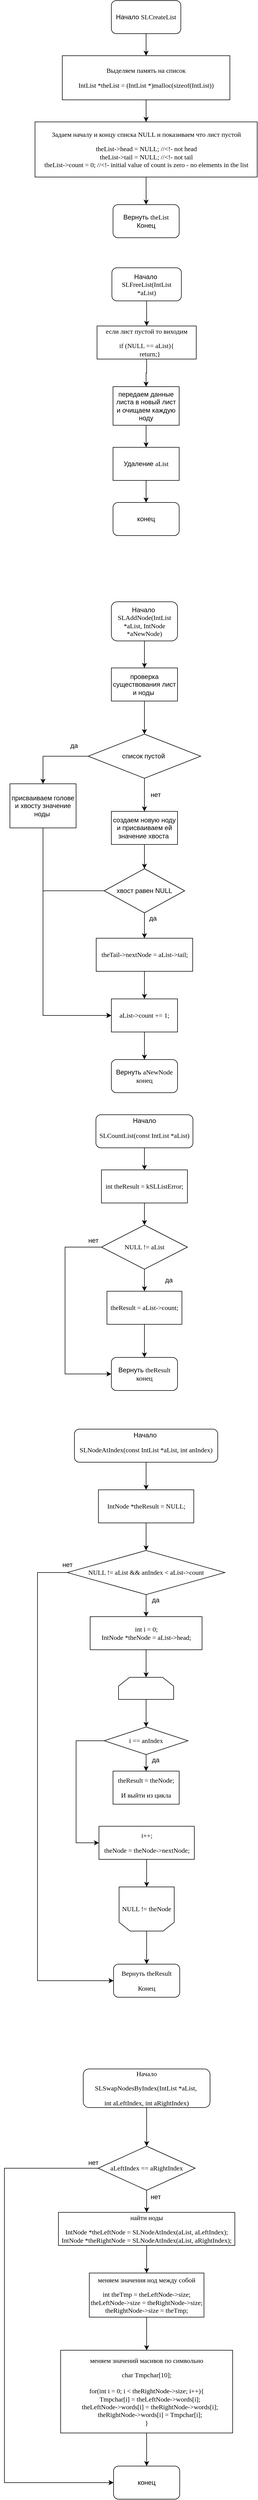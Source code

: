 <mxfile version="13.0.8" type="google"><diagram id="C5RBs43oDa-KdzZeNtuy" name="Page-1"><mxGraphModel dx="1038" dy="548" grid="1" gridSize="10" guides="1" tooltips="1" connect="1" arrows="1" fold="1" page="1" pageScale="1" pageWidth="827" pageHeight="1169" math="0" shadow="0"><root><mxCell id="WIyWlLk6GJQsqaUBKTNV-0"/><mxCell id="WIyWlLk6GJQsqaUBKTNV-1" parent="WIyWlLk6GJQsqaUBKTNV-0"/><mxCell id="7iuAIrRe0GUSsFwQq38m-3" value="" style="edgeStyle=orthogonalEdgeStyle;rounded=0;orthogonalLoop=1;jettySize=auto;html=1;labelBackgroundColor=none;fontColor=#000000;" edge="1" parent="WIyWlLk6GJQsqaUBKTNV-1" source="7iuAIrRe0GUSsFwQq38m-0" target="7iuAIrRe0GUSsFwQq38m-2"><mxGeometry relative="1" as="geometry"/></mxCell><mxCell id="7iuAIrRe0GUSsFwQq38m-0" value="Начало&amp;nbsp;&lt;span style=&quot;font-family: &amp;quot;jetbrains mono&amp;quot;;&quot;&gt;SLCreateList&lt;/span&gt;" style="rounded=1;whiteSpace=wrap;html=1;labelBackgroundColor=none;fontColor=#000000;" vertex="1" parent="WIyWlLk6GJQsqaUBKTNV-1"><mxGeometry x="354" y="100" width="126" height="60" as="geometry"/></mxCell><mxCell id="7iuAIrRe0GUSsFwQq38m-5" value="" style="edgeStyle=orthogonalEdgeStyle;rounded=0;orthogonalLoop=1;jettySize=auto;html=1;labelBackgroundColor=none;fontColor=#000000;" edge="1" parent="WIyWlLk6GJQsqaUBKTNV-1" source="7iuAIrRe0GUSsFwQq38m-2" target="7iuAIrRe0GUSsFwQq38m-4"><mxGeometry relative="1" as="geometry"/></mxCell><mxCell id="7iuAIrRe0GUSsFwQq38m-2" value="&lt;pre style=&quot;font-family: &amp;quot;jetbrains mono&amp;quot;;&quot;&gt;&lt;font&gt;Выделяем память на список&lt;/font&gt;&lt;/pre&gt;&lt;pre style=&quot;font-family: &amp;quot;jetbrains mono&amp;quot;;&quot;&gt;&lt;span style=&quot;&quot;&gt;IntList &lt;/span&gt;*theList = (&lt;span style=&quot;&quot;&gt;IntList &lt;/span&gt;*)malloc(&lt;span style=&quot;&quot;&gt;sizeof&lt;/span&gt;(&lt;span style=&quot;&quot;&gt;IntList&lt;/span&gt;))&lt;/pre&gt;" style="rounded=0;whiteSpace=wrap;html=1;labelBackgroundColor=none;fontColor=#000000;" vertex="1" parent="WIyWlLk6GJQsqaUBKTNV-1"><mxGeometry x="265" y="200" width="304" height="80" as="geometry"/></mxCell><mxCell id="7iuAIrRe0GUSsFwQq38m-7" value="" style="edgeStyle=orthogonalEdgeStyle;rounded=0;orthogonalLoop=1;jettySize=auto;html=1;labelBackgroundColor=none;fontColor=#000000;" edge="1" parent="WIyWlLk6GJQsqaUBKTNV-1" source="7iuAIrRe0GUSsFwQq38m-4" target="7iuAIrRe0GUSsFwQq38m-6"><mxGeometry relative="1" as="geometry"/></mxCell><mxCell id="7iuAIrRe0GUSsFwQq38m-4" value="&lt;pre style=&quot;font-family: &amp;quot;jetbrains mono&amp;quot;;&quot;&gt;Задаем началу и концу списка NULL и показиваем что лист пустой&lt;/pre&gt;&lt;pre style=&quot;font-family: &amp;quot;jetbrains mono&amp;quot;;&quot;&gt;theList-&amp;gt;&lt;span style=&quot;&quot;&gt;head &lt;/span&gt;= &lt;span style=&quot;&quot;&gt;NULL&lt;/span&gt;&lt;span style=&quot;&quot;&gt;; &lt;/span&gt;&lt;span style=&quot;&quot;&gt;//&amp;lt;!- not head&lt;br&gt;&lt;/span&gt;theList-&amp;gt;&lt;span style=&quot;&quot;&gt;tail &lt;/span&gt;= &lt;span style=&quot;&quot;&gt;NULL&lt;/span&gt;&lt;span style=&quot;&quot;&gt;; &lt;/span&gt;&lt;span style=&quot;&quot;&gt;//&amp;lt;!- not tail&lt;br&gt;&lt;/span&gt;theList-&amp;gt;&lt;span style=&quot;&quot;&gt;count &lt;/span&gt;= &lt;span style=&quot;&quot;&gt;0&lt;/span&gt;&lt;span style=&quot;&quot;&gt;; &lt;/span&gt;&lt;span style=&quot;&quot;&gt;//&amp;lt;!- initial value of count is zero - no elements in the list&lt;/span&gt;&lt;/pre&gt;" style="rounded=0;whiteSpace=wrap;html=1;labelBackgroundColor=none;fontColor=#000000;" vertex="1" parent="WIyWlLk6GJQsqaUBKTNV-1"><mxGeometry x="215.5" y="320" width="403" height="100" as="geometry"/></mxCell><mxCell id="7iuAIrRe0GUSsFwQq38m-6" value="Вернуть&amp;nbsp;&lt;span style=&quot;font-family: &amp;quot;jetbrains mono&amp;quot;;&quot;&gt;theList&lt;/span&gt;&lt;br&gt;Конец" style="rounded=1;whiteSpace=wrap;html=1;labelBackgroundColor=none;fontColor=#000000;" vertex="1" parent="WIyWlLk6GJQsqaUBKTNV-1"><mxGeometry x="357" y="470" width="120" height="60" as="geometry"/></mxCell><mxCell id="7iuAIrRe0GUSsFwQq38m-10" value="" style="edgeStyle=orthogonalEdgeStyle;rounded=0;orthogonalLoop=1;jettySize=auto;html=1;labelBackgroundColor=none;fontColor=#000000;" edge="1" parent="WIyWlLk6GJQsqaUBKTNV-1" source="7iuAIrRe0GUSsFwQq38m-8" target="7iuAIrRe0GUSsFwQq38m-9"><mxGeometry relative="1" as="geometry"/></mxCell><mxCell id="7iuAIrRe0GUSsFwQq38m-8" value="Начало&amp;nbsp;&lt;br&gt;&lt;span style=&quot;font-family: &amp;quot;jetbrains mono&amp;quot;;&quot;&gt;SLFreeList&lt;/span&gt;&lt;span style=&quot;font-family: &amp;quot;jetbrains mono&amp;quot;;&quot;&gt;(&lt;/span&gt;&lt;span style=&quot;font-family: &amp;quot;jetbrains mono&amp;quot;;&quot;&gt;IntList &lt;/span&gt;&lt;span style=&quot;font-family: &amp;quot;jetbrains mono&amp;quot;;&quot;&gt;*aList)&lt;/span&gt;" style="rounded=1;whiteSpace=wrap;html=1;labelBackgroundColor=none;fontColor=#000000;" vertex="1" parent="WIyWlLk6GJQsqaUBKTNV-1"><mxGeometry x="355" y="584.5" width="126" height="60" as="geometry"/></mxCell><mxCell id="7iuAIrRe0GUSsFwQq38m-12" value="" style="edgeStyle=orthogonalEdgeStyle;rounded=0;orthogonalLoop=1;jettySize=auto;html=1;labelBackgroundColor=none;fontColor=#000000;" edge="1" parent="WIyWlLk6GJQsqaUBKTNV-1" source="7iuAIrRe0GUSsFwQq38m-9" target="7iuAIrRe0GUSsFwQq38m-11"><mxGeometry relative="1" as="geometry"/></mxCell><mxCell id="7iuAIrRe0GUSsFwQq38m-9" value="&lt;pre style=&quot;font-family: &amp;quot;jetbrains mono&amp;quot;;&quot;&gt;&lt;span style=&quot;&quot;&gt;если лист пустой то виходим&lt;/span&gt;&lt;/pre&gt;&lt;pre style=&quot;font-family: &amp;quot;jetbrains mono&amp;quot;;&quot;&gt;&lt;span style=&quot;&quot;&gt;if &lt;/span&gt;(&lt;span style=&quot;&quot;&gt;NULL &lt;/span&gt;== aList){&lt;br&gt;    &lt;span style=&quot;&quot;&gt;return;&lt;/span&gt;}&lt;/pre&gt;" style="rounded=0;whiteSpace=wrap;html=1;labelBackgroundColor=none;fontColor=#000000;" vertex="1" parent="WIyWlLk6GJQsqaUBKTNV-1"><mxGeometry x="328" y="690" width="180" height="60" as="geometry"/></mxCell><mxCell id="7iuAIrRe0GUSsFwQq38m-14" value="" style="edgeStyle=orthogonalEdgeStyle;rounded=0;orthogonalLoop=1;jettySize=auto;html=1;labelBackgroundColor=none;fontColor=#000000;" edge="1" parent="WIyWlLk6GJQsqaUBKTNV-1" source="7iuAIrRe0GUSsFwQq38m-11" target="7iuAIrRe0GUSsFwQq38m-13"><mxGeometry relative="1" as="geometry"/></mxCell><mxCell id="7iuAIrRe0GUSsFwQq38m-11" value="передаем данные листа в новый лист и очищаем каждую ноду" style="rounded=0;whiteSpace=wrap;html=1;labelBackgroundColor=none;fontColor=#000000;" vertex="1" parent="WIyWlLk6GJQsqaUBKTNV-1"><mxGeometry x="357" y="800" width="120" height="70" as="geometry"/></mxCell><mxCell id="7iuAIrRe0GUSsFwQq38m-16" value="" style="edgeStyle=orthogonalEdgeStyle;rounded=0;orthogonalLoop=1;jettySize=auto;html=1;labelBackgroundColor=none;fontColor=#000000;" edge="1" parent="WIyWlLk6GJQsqaUBKTNV-1" source="7iuAIrRe0GUSsFwQq38m-13" target="7iuAIrRe0GUSsFwQq38m-15"><mxGeometry relative="1" as="geometry"/></mxCell><mxCell id="7iuAIrRe0GUSsFwQq38m-13" value="Удаление&amp;nbsp;&lt;span style=&quot;font-family: &amp;quot;jetbrains mono&amp;quot;;&quot;&gt;aList&lt;/span&gt;" style="rounded=0;whiteSpace=wrap;html=1;labelBackgroundColor=none;fontColor=#000000;" vertex="1" parent="WIyWlLk6GJQsqaUBKTNV-1"><mxGeometry x="357" y="910" width="120" height="60" as="geometry"/></mxCell><mxCell id="7iuAIrRe0GUSsFwQq38m-15" value="конец" style="rounded=1;whiteSpace=wrap;html=1;labelBackgroundColor=none;fontColor=#000000;" vertex="1" parent="WIyWlLk6GJQsqaUBKTNV-1"><mxGeometry x="357" y="1010" width="120" height="60" as="geometry"/></mxCell><mxCell id="7iuAIrRe0GUSsFwQq38m-19" value="" style="edgeStyle=orthogonalEdgeStyle;rounded=0;orthogonalLoop=1;jettySize=auto;html=1;labelBackgroundColor=none;fontColor=#000000;" edge="1" parent="WIyWlLk6GJQsqaUBKTNV-1" source="7iuAIrRe0GUSsFwQq38m-17" target="7iuAIrRe0GUSsFwQq38m-18"><mxGeometry relative="1" as="geometry"/></mxCell><mxCell id="7iuAIrRe0GUSsFwQq38m-17" value="Начало&amp;nbsp;&lt;br&gt;&lt;span style=&quot;font-family: &amp;quot;jetbrains mono&amp;quot;;&quot;&gt;SLAddNode&lt;/span&gt;&lt;span style=&quot;font-family: &amp;quot;jetbrains mono&amp;quot;;&quot;&gt;(&lt;/span&gt;&lt;span style=&quot;font-family: &amp;quot;jetbrains mono&amp;quot;;&quot;&gt;IntList &lt;/span&gt;&lt;span style=&quot;font-family: &amp;quot;jetbrains mono&amp;quot;;&quot;&gt;*aList&lt;/span&gt;&lt;span style=&quot;font-family: &amp;quot;jetbrains mono&amp;quot;;&quot;&gt;, &lt;/span&gt;&lt;span style=&quot;font-family: &amp;quot;jetbrains mono&amp;quot;;&quot;&gt;IntNode &lt;/span&gt;&lt;span style=&quot;font-family: &amp;quot;jetbrains mono&amp;quot;;&quot;&gt;*aNewNode)&lt;/span&gt;" style="rounded=1;whiteSpace=wrap;html=1;labelBackgroundColor=none;fontColor=#000000;" vertex="1" parent="WIyWlLk6GJQsqaUBKTNV-1"><mxGeometry x="354" y="1190" width="120" height="71" as="geometry"/></mxCell><mxCell id="7iuAIrRe0GUSsFwQq38m-23" value="" style="edgeStyle=orthogonalEdgeStyle;rounded=0;orthogonalLoop=1;jettySize=auto;html=1;labelBackgroundColor=none;fontColor=#000000;" edge="1" parent="WIyWlLk6GJQsqaUBKTNV-1" source="7iuAIrRe0GUSsFwQq38m-18" target="7iuAIrRe0GUSsFwQq38m-22"><mxGeometry relative="1" as="geometry"/></mxCell><mxCell id="7iuAIrRe0GUSsFwQq38m-18" value="проверка существования лист и ноды&amp;nbsp;" style="rounded=0;whiteSpace=wrap;html=1;labelBackgroundColor=none;fontColor=#000000;" vertex="1" parent="WIyWlLk6GJQsqaUBKTNV-1"><mxGeometry x="354" y="1310" width="120" height="60" as="geometry"/></mxCell><mxCell id="7iuAIrRe0GUSsFwQq38m-43" value="" style="edgeStyle=orthogonalEdgeStyle;rounded=0;orthogonalLoop=1;jettySize=auto;html=1;entryX=0;entryY=0.5;entryDx=0;entryDy=0;labelBackgroundColor=none;fontColor=#000000;" edge="1" parent="WIyWlLk6GJQsqaUBKTNV-1" source="7iuAIrRe0GUSsFwQq38m-20" target="7iuAIrRe0GUSsFwQq38m-38"><mxGeometry relative="1" as="geometry"><mxPoint x="230" y="1680" as="targetPoint"/><Array as="points"><mxPoint x="230" y="1940"/></Array></mxGeometry></mxCell><mxCell id="7iuAIrRe0GUSsFwQq38m-20" value="присваиваем голове и хвосту значение ноды&amp;nbsp;" style="rounded=0;whiteSpace=wrap;html=1;labelBackgroundColor=none;fontColor=#000000;" vertex="1" parent="WIyWlLk6GJQsqaUBKTNV-1"><mxGeometry x="170" y="1520" width="120" height="80" as="geometry"/></mxCell><mxCell id="7iuAIrRe0GUSsFwQq38m-26" value="" style="edgeStyle=orthogonalEdgeStyle;rounded=0;orthogonalLoop=1;jettySize=auto;html=1;labelBackgroundColor=none;fontColor=#000000;" edge="1" parent="WIyWlLk6GJQsqaUBKTNV-1" source="7iuAIrRe0GUSsFwQq38m-22" target="7iuAIrRe0GUSsFwQq38m-20"><mxGeometry relative="1" as="geometry"/></mxCell><mxCell id="7iuAIrRe0GUSsFwQq38m-31" value="" style="edgeStyle=orthogonalEdgeStyle;rounded=0;orthogonalLoop=1;jettySize=auto;html=1;labelBackgroundColor=none;fontColor=#000000;" edge="1" parent="WIyWlLk6GJQsqaUBKTNV-1" source="7iuAIrRe0GUSsFwQq38m-22" target="7iuAIrRe0GUSsFwQq38m-28"><mxGeometry relative="1" as="geometry"/></mxCell><mxCell id="7iuAIrRe0GUSsFwQq38m-22" value="&lt;span&gt;список пустой&amp;nbsp;&lt;/span&gt;" style="rhombus;whiteSpace=wrap;html=1;labelBackgroundColor=none;fontColor=#000000;" vertex="1" parent="WIyWlLk6GJQsqaUBKTNV-1"><mxGeometry x="312" y="1430" width="204" height="80" as="geometry"/></mxCell><mxCell id="7iuAIrRe0GUSsFwQq38m-34" value="" style="edgeStyle=orthogonalEdgeStyle;rounded=0;orthogonalLoop=1;jettySize=auto;html=1;labelBackgroundColor=none;fontColor=#000000;" edge="1" parent="WIyWlLk6GJQsqaUBKTNV-1" source="7iuAIrRe0GUSsFwQq38m-28" target="7iuAIrRe0GUSsFwQq38m-33"><mxGeometry relative="1" as="geometry"/></mxCell><mxCell id="7iuAIrRe0GUSsFwQq38m-28" value="создаем новую ноду и присваиваем ей значение хвоста&amp;nbsp;" style="rounded=0;whiteSpace=wrap;html=1;labelBackgroundColor=none;fontColor=#000000;" vertex="1" parent="WIyWlLk6GJQsqaUBKTNV-1"><mxGeometry x="354" y="1570" width="120" height="60" as="geometry"/></mxCell><mxCell id="7iuAIrRe0GUSsFwQq38m-30" value="нет" style="text;html=1;align=center;verticalAlign=middle;resizable=0;points=[];autosize=1;labelBackgroundColor=none;fontColor=#000000;" vertex="1" parent="WIyWlLk6GJQsqaUBKTNV-1"><mxGeometry x="419" y="1530" width="30" height="20" as="geometry"/></mxCell><mxCell id="7iuAIrRe0GUSsFwQq38m-32" value="да" style="text;html=1;align=center;verticalAlign=middle;resizable=0;points=[];autosize=1;labelBackgroundColor=none;fontColor=#000000;" vertex="1" parent="WIyWlLk6GJQsqaUBKTNV-1"><mxGeometry x="271" y="1441" width="30" height="20" as="geometry"/></mxCell><mxCell id="7iuAIrRe0GUSsFwQq38m-36" value="" style="edgeStyle=orthogonalEdgeStyle;rounded=0;orthogonalLoop=1;jettySize=auto;html=1;labelBackgroundColor=none;fontColor=#000000;" edge="1" parent="WIyWlLk6GJQsqaUBKTNV-1" source="7iuAIrRe0GUSsFwQq38m-33" target="7iuAIrRe0GUSsFwQq38m-35"><mxGeometry relative="1" as="geometry"/></mxCell><mxCell id="7iuAIrRe0GUSsFwQq38m-41" value="" style="edgeStyle=orthogonalEdgeStyle;rounded=0;orthogonalLoop=1;jettySize=auto;html=1;entryX=0;entryY=0.5;entryDx=0;entryDy=0;labelBackgroundColor=none;fontColor=#000000;" edge="1" parent="WIyWlLk6GJQsqaUBKTNV-1" source="7iuAIrRe0GUSsFwQq38m-33" target="7iuAIrRe0GUSsFwQq38m-38"><mxGeometry relative="1" as="geometry"><mxPoint x="261" y="1714" as="targetPoint"/><Array as="points"><mxPoint x="230" y="1714"/><mxPoint x="230" y="1940"/></Array></mxGeometry></mxCell><mxCell id="7iuAIrRe0GUSsFwQq38m-33" value="хвост равен NULL" style="rhombus;whiteSpace=wrap;html=1;labelBackgroundColor=none;fontColor=#000000;" vertex="1" parent="WIyWlLk6GJQsqaUBKTNV-1"><mxGeometry x="341" y="1674" width="146" height="80" as="geometry"/></mxCell><mxCell id="7iuAIrRe0GUSsFwQq38m-39" value="" style="edgeStyle=orthogonalEdgeStyle;rounded=0;orthogonalLoop=1;jettySize=auto;html=1;labelBackgroundColor=none;fontColor=#000000;" edge="1" parent="WIyWlLk6GJQsqaUBKTNV-1" source="7iuAIrRe0GUSsFwQq38m-35" target="7iuAIrRe0GUSsFwQq38m-38"><mxGeometry relative="1" as="geometry"/></mxCell><mxCell id="7iuAIrRe0GUSsFwQq38m-35" value="&lt;pre style=&quot;font-family: &amp;quot;jetbrains mono&amp;quot;;&quot;&gt;theTail-&amp;gt;&lt;span style=&quot;&quot;&gt;nextNode &lt;/span&gt;= aList-&amp;gt;&lt;span style=&quot;&quot;&gt;tail&lt;/span&gt;&lt;span style=&quot;&quot;&gt;;&lt;/span&gt;&lt;/pre&gt;" style="rounded=0;whiteSpace=wrap;html=1;labelBackgroundColor=none;fontColor=#000000;" vertex="1" parent="WIyWlLk6GJQsqaUBKTNV-1"><mxGeometry x="326.5" y="1800" width="175" height="60" as="geometry"/></mxCell><mxCell id="7iuAIrRe0GUSsFwQq38m-37" value="да" style="text;html=1;align=center;verticalAlign=middle;resizable=0;points=[];autosize=1;labelBackgroundColor=none;fontColor=#000000;" vertex="1" parent="WIyWlLk6GJQsqaUBKTNV-1"><mxGeometry x="414" y="1754" width="30" height="20" as="geometry"/></mxCell><mxCell id="7iuAIrRe0GUSsFwQq38m-45" value="" style="edgeStyle=orthogonalEdgeStyle;rounded=0;orthogonalLoop=1;jettySize=auto;html=1;labelBackgroundColor=none;fontColor=#000000;" edge="1" parent="WIyWlLk6GJQsqaUBKTNV-1" source="7iuAIrRe0GUSsFwQq38m-38" target="7iuAIrRe0GUSsFwQq38m-44"><mxGeometry relative="1" as="geometry"/></mxCell><mxCell id="7iuAIrRe0GUSsFwQq38m-38" value="&lt;pre style=&quot;font-family: &amp;quot;jetbrains mono&amp;quot;;&quot;&gt;aList-&amp;gt;&lt;span style=&quot;&quot;&gt;count &lt;/span&gt;+= &lt;span style=&quot;&quot;&gt;1&lt;/span&gt;&lt;span style=&quot;&quot;&gt;;&lt;/span&gt;&lt;/pre&gt;" style="rounded=0;whiteSpace=wrap;html=1;labelBackgroundColor=none;fontColor=#000000;" vertex="1" parent="WIyWlLk6GJQsqaUBKTNV-1"><mxGeometry x="354" y="1910" width="120" height="60" as="geometry"/></mxCell><mxCell id="7iuAIrRe0GUSsFwQq38m-44" value="Вернуть&amp;nbsp;&lt;span style=&quot;font-family: &amp;quot;jetbrains mono&amp;quot;;&quot;&gt;aNewNode&lt;br&gt;конец&lt;br&gt;&lt;/span&gt;" style="rounded=1;whiteSpace=wrap;html=1;labelBackgroundColor=none;fontColor=#000000;" vertex="1" parent="WIyWlLk6GJQsqaUBKTNV-1"><mxGeometry x="354" y="2020" width="120" height="60" as="geometry"/></mxCell><mxCell id="7iuAIrRe0GUSsFwQq38m-50" value="" style="edgeStyle=orthogonalEdgeStyle;rounded=0;orthogonalLoop=1;jettySize=auto;html=1;labelBackgroundColor=none;fontColor=#000000;" edge="1" parent="WIyWlLk6GJQsqaUBKTNV-1" source="7iuAIrRe0GUSsFwQq38m-46" target="7iuAIrRe0GUSsFwQq38m-49"><mxGeometry relative="1" as="geometry"/></mxCell><mxCell id="7iuAIrRe0GUSsFwQq38m-46" value="Начало&lt;br&gt;&lt;pre style=&quot;font-family: &amp;quot;jetbrains mono&amp;quot;;&quot;&gt;&lt;span style=&quot;&quot;&gt;SLCountList&lt;/span&gt;(&lt;span style=&quot;&quot;&gt;const &lt;/span&gt;&lt;span style=&quot;&quot;&gt;IntList &lt;/span&gt;*aList)&lt;/pre&gt;" style="rounded=1;whiteSpace=wrap;html=1;labelBackgroundColor=none;fontColor=#000000;" vertex="1" parent="WIyWlLk6GJQsqaUBKTNV-1"><mxGeometry x="326" y="2120" width="176" height="60" as="geometry"/></mxCell><mxCell id="7iuAIrRe0GUSsFwQq38m-52" value="" style="edgeStyle=orthogonalEdgeStyle;rounded=0;orthogonalLoop=1;jettySize=auto;html=1;labelBackgroundColor=none;fontColor=#000000;" edge="1" parent="WIyWlLk6GJQsqaUBKTNV-1" source="7iuAIrRe0GUSsFwQq38m-49" target="7iuAIrRe0GUSsFwQq38m-51"><mxGeometry relative="1" as="geometry"/></mxCell><mxCell id="7iuAIrRe0GUSsFwQq38m-49" value="&lt;pre style=&quot;font-family: &amp;quot;jetbrains mono&amp;quot;;&quot;&gt;&lt;span style=&quot;&quot;&gt;int &lt;/span&gt;theResult = kSLListError&lt;span style=&quot;&quot;&gt;;&lt;/span&gt;&lt;/pre&gt;" style="rounded=0;whiteSpace=wrap;html=1;labelBackgroundColor=none;fontColor=#000000;" vertex="1" parent="WIyWlLk6GJQsqaUBKTNV-1"><mxGeometry x="336" y="2220" width="156" height="60" as="geometry"/></mxCell><mxCell id="7iuAIrRe0GUSsFwQq38m-54" value="" style="edgeStyle=orthogonalEdgeStyle;rounded=0;orthogonalLoop=1;jettySize=auto;html=1;labelBackgroundColor=none;fontColor=#000000;" edge="1" parent="WIyWlLk6GJQsqaUBKTNV-1" source="7iuAIrRe0GUSsFwQq38m-51" target="7iuAIrRe0GUSsFwQq38m-53"><mxGeometry relative="1" as="geometry"/></mxCell><mxCell id="7iuAIrRe0GUSsFwQq38m-61" value="" style="edgeStyle=orthogonalEdgeStyle;rounded=0;orthogonalLoop=1;jettySize=auto;html=1;entryX=0;entryY=0.5;entryDx=0;entryDy=0;labelBackgroundColor=none;fontColor=#000000;" edge="1" parent="WIyWlLk6GJQsqaUBKTNV-1" source="7iuAIrRe0GUSsFwQq38m-51" target="7iuAIrRe0GUSsFwQq38m-58"><mxGeometry relative="1" as="geometry"><mxPoint x="256" y="2360" as="targetPoint"/><Array as="points"><mxPoint x="270" y="2360"/><mxPoint x="270" y="2590"/></Array></mxGeometry></mxCell><mxCell id="7iuAIrRe0GUSsFwQq38m-51" value="&lt;pre style=&quot;font-family: &amp;quot;jetbrains mono&amp;quot;;&quot;&gt;&lt;span style=&quot;&quot;&gt;NULL &lt;/span&gt;!= aList&lt;/pre&gt;" style="rhombus;whiteSpace=wrap;html=1;labelBackgroundColor=none;fontColor=#000000;" vertex="1" parent="WIyWlLk6GJQsqaUBKTNV-1"><mxGeometry x="336" y="2320" width="156" height="80" as="geometry"/></mxCell><mxCell id="7iuAIrRe0GUSsFwQq38m-59" value="" style="edgeStyle=orthogonalEdgeStyle;rounded=0;orthogonalLoop=1;jettySize=auto;html=1;labelBackgroundColor=none;fontColor=#000000;" edge="1" parent="WIyWlLk6GJQsqaUBKTNV-1" source="7iuAIrRe0GUSsFwQq38m-53" target="7iuAIrRe0GUSsFwQq38m-58"><mxGeometry relative="1" as="geometry"/></mxCell><mxCell id="7iuAIrRe0GUSsFwQq38m-53" value="&lt;pre style=&quot;font-family: &amp;quot;jetbrains mono&amp;quot;;&quot;&gt;theResult = aList-&amp;gt;&lt;span style=&quot;&quot;&gt;count&lt;/span&gt;&lt;span style=&quot;&quot;&gt;;&lt;/span&gt;&lt;/pre&gt;" style="rounded=0;whiteSpace=wrap;html=1;labelBackgroundColor=none;fontColor=#000000;" vertex="1" parent="WIyWlLk6GJQsqaUBKTNV-1"><mxGeometry x="346" y="2440" width="136" height="60" as="geometry"/></mxCell><mxCell id="7iuAIrRe0GUSsFwQq38m-57" value="да" style="text;html=1;align=center;verticalAlign=middle;resizable=0;points=[];autosize=1;labelBackgroundColor=none;fontColor=#000000;" vertex="1" parent="WIyWlLk6GJQsqaUBKTNV-1"><mxGeometry x="443" y="2410" width="30" height="20" as="geometry"/></mxCell><mxCell id="7iuAIrRe0GUSsFwQq38m-58" value="Вернуть&amp;nbsp;&lt;span style=&quot;font-family: &amp;quot;jetbrains mono&amp;quot;;&quot;&gt;theResult&lt;br&gt;конец&lt;br&gt;&lt;/span&gt;" style="rounded=1;whiteSpace=wrap;html=1;labelBackgroundColor=none;fontColor=#000000;" vertex="1" parent="WIyWlLk6GJQsqaUBKTNV-1"><mxGeometry x="354" y="2560" width="120" height="60" as="geometry"/></mxCell><mxCell id="7iuAIrRe0GUSsFwQq38m-62" value="нет" style="text;html=1;align=center;verticalAlign=middle;resizable=0;points=[];autosize=1;labelBackgroundColor=none;fontColor=#000000;" vertex="1" parent="WIyWlLk6GJQsqaUBKTNV-1"><mxGeometry x="306" y="2338" width="30" height="20" as="geometry"/></mxCell><mxCell id="7iuAIrRe0GUSsFwQq38m-65" value="" style="edgeStyle=orthogonalEdgeStyle;rounded=0;orthogonalLoop=1;jettySize=auto;html=1;labelBackgroundColor=none;fontColor=#000000;" edge="1" parent="WIyWlLk6GJQsqaUBKTNV-1" source="7iuAIrRe0GUSsFwQq38m-63" target="7iuAIrRe0GUSsFwQq38m-64"><mxGeometry relative="1" as="geometry"/></mxCell><mxCell id="7iuAIrRe0GUSsFwQq38m-63" value="Начало&amp;nbsp;&lt;br&gt;&lt;pre style=&quot;font-family: &amp;quot;jetbrains mono&amp;quot;;&quot;&gt;&lt;span style=&quot;&quot;&gt;SLNodeAtIndex&lt;/span&gt;(&lt;span style=&quot;&quot;&gt;const &lt;/span&gt;&lt;span style=&quot;&quot;&gt;IntList &lt;/span&gt;*aList&lt;span style=&quot;&quot;&gt;, int &lt;/span&gt;anIndex)&lt;/pre&gt;" style="rounded=1;whiteSpace=wrap;html=1;labelBackgroundColor=none;fontColor=#000000;" vertex="1" parent="WIyWlLk6GJQsqaUBKTNV-1"><mxGeometry x="287" y="2690" width="260" height="60" as="geometry"/></mxCell><mxCell id="7iuAIrRe0GUSsFwQq38m-67" value="" style="edgeStyle=orthogonalEdgeStyle;rounded=0;orthogonalLoop=1;jettySize=auto;html=1;labelBackgroundColor=none;fontColor=#000000;" edge="1" parent="WIyWlLk6GJQsqaUBKTNV-1" source="7iuAIrRe0GUSsFwQq38m-64" target="7iuAIrRe0GUSsFwQq38m-66"><mxGeometry relative="1" as="geometry"/></mxCell><mxCell id="7iuAIrRe0GUSsFwQq38m-64" value="&lt;pre style=&quot;font-family: &amp;quot;jetbrains mono&amp;quot;;&quot;&gt;&lt;span style=&quot;&quot;&gt;IntNode &lt;/span&gt;*theResult = &lt;span style=&quot;&quot;&gt;NULL&lt;/span&gt;&lt;span style=&quot;&quot;&gt;;&lt;/span&gt;&lt;/pre&gt;" style="rounded=0;whiteSpace=wrap;html=1;labelBackgroundColor=none;fontColor=#000000;" vertex="1" parent="WIyWlLk6GJQsqaUBKTNV-1"><mxGeometry x="330.5" y="2800" width="173" height="60" as="geometry"/></mxCell><mxCell id="7iuAIrRe0GUSsFwQq38m-70" value="" style="edgeStyle=orthogonalEdgeStyle;rounded=0;orthogonalLoop=1;jettySize=auto;html=1;labelBackgroundColor=none;fontColor=#000000;" edge="1" parent="WIyWlLk6GJQsqaUBKTNV-1" source="7iuAIrRe0GUSsFwQq38m-66" target="7iuAIrRe0GUSsFwQq38m-69"><mxGeometry relative="1" as="geometry"/></mxCell><mxCell id="7iuAIrRe0GUSsFwQq38m-89" style="edgeStyle=orthogonalEdgeStyle;rounded=0;orthogonalLoop=1;jettySize=auto;html=1;entryX=0;entryY=0.5;entryDx=0;entryDy=0;labelBackgroundColor=none;fontColor=#000000;" edge="1" parent="WIyWlLk6GJQsqaUBKTNV-1" source="7iuAIrRe0GUSsFwQq38m-66" target="7iuAIrRe0GUSsFwQq38m-87"><mxGeometry relative="1" as="geometry"><mxPoint x="230" y="2960" as="targetPoint"/><Array as="points"><mxPoint x="220" y="2950"/><mxPoint x="220" y="3690"/></Array></mxGeometry></mxCell><mxCell id="7iuAIrRe0GUSsFwQq38m-66" value="&lt;pre style=&quot;font-family: &amp;quot;jetbrains mono&amp;quot;;&quot;&gt;&lt;span style=&quot;&quot;&gt;NULL &lt;/span&gt;!= aList &amp;amp;&amp;amp; anIndex &amp;lt; aList-&amp;gt;&lt;span style=&quot;&quot;&gt;count&lt;/span&gt;&lt;/pre&gt;" style="rhombus;whiteSpace=wrap;html=1;labelBackgroundColor=none;fontColor=#000000;" vertex="1" parent="WIyWlLk6GJQsqaUBKTNV-1"><mxGeometry x="274" y="2910" width="286" height="80" as="geometry"/></mxCell><mxCell id="7iuAIrRe0GUSsFwQq38m-72" value="" style="edgeStyle=orthogonalEdgeStyle;rounded=0;orthogonalLoop=1;jettySize=auto;html=1;labelBackgroundColor=none;fontColor=#000000;" edge="1" parent="WIyWlLk6GJQsqaUBKTNV-1" source="7iuAIrRe0GUSsFwQq38m-69" target="7iuAIrRe0GUSsFwQq38m-71"><mxGeometry relative="1" as="geometry"/></mxCell><mxCell id="7iuAIrRe0GUSsFwQq38m-69" value="&lt;pre style=&quot;font-family: &amp;quot;jetbrains mono&amp;quot;;&quot;&gt;&lt;span style=&quot;&quot;&gt;int &lt;/span&gt;i = &lt;span style=&quot;&quot;&gt;0&lt;/span&gt;&lt;span style=&quot;&quot;&gt;;&lt;br&gt;&lt;/span&gt;&lt;span style=&quot;&quot;&gt;IntNode &lt;/span&gt;*theNode = aList-&amp;gt;&lt;span style=&quot;&quot;&gt;head&lt;/span&gt;&lt;span style=&quot;&quot;&gt;;&lt;/span&gt;&lt;/pre&gt;" style="rounded=0;whiteSpace=wrap;html=1;labelBackgroundColor=none;fontColor=#000000;" vertex="1" parent="WIyWlLk6GJQsqaUBKTNV-1"><mxGeometry x="315.5" y="3030" width="203" height="60" as="geometry"/></mxCell><mxCell id="7iuAIrRe0GUSsFwQq38m-74" value="" style="edgeStyle=orthogonalEdgeStyle;rounded=0;orthogonalLoop=1;jettySize=auto;html=1;labelBackgroundColor=none;fontColor=#000000;" edge="1" parent="WIyWlLk6GJQsqaUBKTNV-1" source="7iuAIrRe0GUSsFwQq38m-71" target="7iuAIrRe0GUSsFwQq38m-73"><mxGeometry relative="1" as="geometry"/></mxCell><mxCell id="7iuAIrRe0GUSsFwQq38m-71" value="" style="shape=loopLimit;whiteSpace=wrap;html=1;labelBackgroundColor=none;fontColor=#000000;" vertex="1" parent="WIyWlLk6GJQsqaUBKTNV-1"><mxGeometry x="367" y="3140" width="100" height="40" as="geometry"/></mxCell><mxCell id="7iuAIrRe0GUSsFwQq38m-76" value="" style="edgeStyle=orthogonalEdgeStyle;rounded=0;orthogonalLoop=1;jettySize=auto;html=1;labelBackgroundColor=none;fontColor=#000000;" edge="1" parent="WIyWlLk6GJQsqaUBKTNV-1" source="7iuAIrRe0GUSsFwQq38m-73" target="7iuAIrRe0GUSsFwQq38m-75"><mxGeometry relative="1" as="geometry"/></mxCell><mxCell id="7iuAIrRe0GUSsFwQq38m-81" value="" style="edgeStyle=orthogonalEdgeStyle;rounded=0;orthogonalLoop=1;jettySize=auto;html=1;entryX=0;entryY=0.5;entryDx=0;entryDy=0;labelBackgroundColor=none;fontColor=#000000;" edge="1" parent="WIyWlLk6GJQsqaUBKTNV-1" source="7iuAIrRe0GUSsFwQq38m-73" target="7iuAIrRe0GUSsFwQq38m-79"><mxGeometry relative="1" as="geometry"><mxPoint x="261" y="3440" as="targetPoint"/><Array as="points"><mxPoint x="290" y="3255"/><mxPoint x="290" y="3440"/></Array></mxGeometry></mxCell><mxCell id="7iuAIrRe0GUSsFwQq38m-73" value="&lt;pre style=&quot;font-family: &amp;quot;jetbrains mono&amp;quot;;&quot;&gt;i == anIndex&lt;/pre&gt;" style="rhombus;whiteSpace=wrap;html=1;labelBackgroundColor=none;fontColor=#000000;" vertex="1" parent="WIyWlLk6GJQsqaUBKTNV-1"><mxGeometry x="341" y="3230" width="152" height="50" as="geometry"/></mxCell><mxCell id="7iuAIrRe0GUSsFwQq38m-75" value="&lt;pre style=&quot;font-family: &amp;quot;jetbrains mono&amp;quot;;&quot;&gt;theResult = theNode&lt;span style=&quot;&quot;&gt;;&lt;/span&gt;&lt;/pre&gt;&lt;pre style=&quot;font-family: &amp;quot;jetbrains mono&amp;quot;;&quot;&gt;&lt;span style=&quot;&quot;&gt;И выйти из цикла&lt;/span&gt;&lt;/pre&gt;" style="rounded=0;whiteSpace=wrap;html=1;labelBackgroundColor=none;fontColor=#000000;" vertex="1" parent="WIyWlLk6GJQsqaUBKTNV-1"><mxGeometry x="357" y="3310" width="120" height="60" as="geometry"/></mxCell><mxCell id="7iuAIrRe0GUSsFwQq38m-78" value="да" style="text;html=1;align=center;verticalAlign=middle;resizable=0;points=[];autosize=1;labelBackgroundColor=none;fontColor=#000000;" vertex="1" parent="WIyWlLk6GJQsqaUBKTNV-1"><mxGeometry x="419" y="3280" width="30" height="20" as="geometry"/></mxCell><mxCell id="7iuAIrRe0GUSsFwQq38m-83" value="" style="edgeStyle=orthogonalEdgeStyle;rounded=0;orthogonalLoop=1;jettySize=auto;html=1;labelBackgroundColor=none;fontColor=#000000;" edge="1" parent="WIyWlLk6GJQsqaUBKTNV-1" source="7iuAIrRe0GUSsFwQq38m-79" target="7iuAIrRe0GUSsFwQq38m-82"><mxGeometry relative="1" as="geometry"/></mxCell><mxCell id="7iuAIrRe0GUSsFwQq38m-79" value="&lt;pre style=&quot;font-family: &amp;quot;jetbrains mono&amp;quot;;&quot;&gt;i++&lt;span style=&quot;&quot;&gt;;&lt;/span&gt;&lt;/pre&gt;&lt;pre style=&quot;font-family: &amp;quot;jetbrains mono&amp;quot;;&quot;&gt;&lt;pre style=&quot;font-family: &amp;quot;jetbrains mono&amp;quot;&quot;&gt;theNode = theNode-&amp;gt;&lt;span style=&quot;&quot;&gt;nextNode&lt;/span&gt;&lt;span style=&quot;&quot;&gt;;&lt;/span&gt;&lt;/pre&gt;&lt;/pre&gt;" style="rounded=0;whiteSpace=wrap;html=1;labelBackgroundColor=none;fontColor=#000000;" vertex="1" parent="WIyWlLk6GJQsqaUBKTNV-1"><mxGeometry x="331.5" y="3410" width="173" height="60" as="geometry"/></mxCell><mxCell id="7iuAIrRe0GUSsFwQq38m-88" value="" style="edgeStyle=orthogonalEdgeStyle;rounded=0;orthogonalLoop=1;jettySize=auto;html=1;labelBackgroundColor=none;fontColor=#000000;" edge="1" parent="WIyWlLk6GJQsqaUBKTNV-1" source="7iuAIrRe0GUSsFwQq38m-82" target="7iuAIrRe0GUSsFwQq38m-87"><mxGeometry relative="1" as="geometry"/></mxCell><mxCell id="7iuAIrRe0GUSsFwQq38m-82" value="&lt;pre style=&quot;font-family: &amp;quot;jetbrains mono&amp;quot;;&quot;&gt;&lt;span style=&quot;&quot;&gt;NULL &lt;/span&gt;!= theNode&lt;/pre&gt;" style="shape=loopLimit;whiteSpace=wrap;html=1;direction=west;labelBackgroundColor=none;fontColor=#000000;" vertex="1" parent="WIyWlLk6GJQsqaUBKTNV-1"><mxGeometry x="368" y="3520" width="100" height="80" as="geometry"/></mxCell><mxCell id="7iuAIrRe0GUSsFwQq38m-84" value="да" style="text;html=1;align=center;verticalAlign=middle;resizable=0;points=[];autosize=1;labelBackgroundColor=none;fontColor=#000000;" vertex="1" parent="WIyWlLk6GJQsqaUBKTNV-1"><mxGeometry x="419" y="2990" width="30" height="20" as="geometry"/></mxCell><mxCell id="7iuAIrRe0GUSsFwQq38m-87" value="&lt;pre style=&quot;font-family: &amp;quot;jetbrains mono&amp;quot;;&quot;&gt;Вернуть theResult&lt;/pre&gt;&lt;pre style=&quot;font-family: &amp;quot;jetbrains mono&amp;quot;;&quot;&gt;Конец&lt;/pre&gt;" style="rounded=1;whiteSpace=wrap;html=1;labelBackgroundColor=none;fontColor=#000000;" vertex="1" parent="WIyWlLk6GJQsqaUBKTNV-1"><mxGeometry x="358" y="3660" width="120" height="60" as="geometry"/></mxCell><mxCell id="7iuAIrRe0GUSsFwQq38m-90" value="нет" style="text;html=1;align=center;verticalAlign=middle;resizable=0;points=[];autosize=1;labelBackgroundColor=none;fontColor=#000000;" vertex="1" parent="WIyWlLk6GJQsqaUBKTNV-1"><mxGeometry x="259" y="2926" width="30" height="20" as="geometry"/></mxCell><mxCell id="7iuAIrRe0GUSsFwQq38m-93" value="" style="edgeStyle=orthogonalEdgeStyle;rounded=0;orthogonalLoop=1;jettySize=auto;html=1;labelBackgroundColor=none;fontColor=#000000;" edge="1" parent="WIyWlLk6GJQsqaUBKTNV-1" source="7iuAIrRe0GUSsFwQq38m-91" target="7iuAIrRe0GUSsFwQq38m-92"><mxGeometry relative="1" as="geometry"/></mxCell><mxCell id="7iuAIrRe0GUSsFwQq38m-91" value="&lt;pre style=&quot;font-family: &amp;quot;jetbrains mono&amp;quot;;&quot;&gt;&lt;span style=&quot;&quot;&gt;Начало&lt;/span&gt;&lt;/pre&gt;&lt;pre style=&quot;font-family: &amp;quot;jetbrains mono&amp;quot;;&quot;&gt;&lt;span style=&quot;&quot;&gt;SLSwapNodesByIndex&lt;/span&gt;(&lt;span style=&quot;&quot;&gt;IntList &lt;/span&gt;*aList&lt;span style=&quot;&quot;&gt;, &lt;/span&gt;&lt;/pre&gt;&lt;pre style=&quot;font-family: &amp;quot;jetbrains mono&amp;quot;;&quot;&gt;&lt;span style=&quot;&quot;&gt;int &lt;/span&gt;aLeftIndex&lt;span style=&quot;&quot;&gt;, int &lt;/span&gt;aRightIndex)&lt;/pre&gt;" style="rounded=1;whiteSpace=wrap;html=1;labelBackgroundColor=none;fontColor=#000000;" vertex="1" parent="WIyWlLk6GJQsqaUBKTNV-1"><mxGeometry x="303" y="3850" width="230" height="70" as="geometry"/></mxCell><mxCell id="7iuAIrRe0GUSsFwQq38m-98" value="" style="edgeStyle=orthogonalEdgeStyle;rounded=0;orthogonalLoop=1;jettySize=auto;html=1;labelBackgroundColor=none;fontColor=#000000;" edge="1" parent="WIyWlLk6GJQsqaUBKTNV-1" source="7iuAIrRe0GUSsFwQq38m-92" target="7iuAIrRe0GUSsFwQq38m-97"><mxGeometry relative="1" as="geometry"/></mxCell><mxCell id="7iuAIrRe0GUSsFwQq38m-113" value="" style="edgeStyle=orthogonalEdgeStyle;rounded=0;orthogonalLoop=1;jettySize=auto;html=1;labelBackgroundColor=none;fontColor=#000000;entryX=0;entryY=0.5;entryDx=0;entryDy=0;" edge="1" parent="WIyWlLk6GJQsqaUBKTNV-1" source="7iuAIrRe0GUSsFwQq38m-92" target="7iuAIrRe0GUSsFwQq38m-103"><mxGeometry relative="1" as="geometry"><mxPoint x="140" y="4070" as="targetPoint"/><Array as="points"><mxPoint x="160" y="4030"/><mxPoint x="160" y="4600"/></Array></mxGeometry></mxCell><mxCell id="7iuAIrRe0GUSsFwQq38m-92" value="&lt;pre style=&quot;font-family: &amp;quot;jetbrains mono&amp;quot;;&quot;&gt;aLeftIndex == aRightIndex&lt;/pre&gt;" style="rhombus;whiteSpace=wrap;html=1;labelBackgroundColor=none;fontColor=#000000;" vertex="1" parent="WIyWlLk6GJQsqaUBKTNV-1"><mxGeometry x="330" y="3990" width="176" height="80" as="geometry"/></mxCell><mxCell id="7iuAIrRe0GUSsFwQq38m-100" value="" style="edgeStyle=orthogonalEdgeStyle;rounded=0;orthogonalLoop=1;jettySize=auto;html=1;labelBackgroundColor=none;fontColor=#000000;" edge="1" parent="WIyWlLk6GJQsqaUBKTNV-1" source="7iuAIrRe0GUSsFwQq38m-97" target="7iuAIrRe0GUSsFwQq38m-99"><mxGeometry relative="1" as="geometry"/></mxCell><mxCell id="7iuAIrRe0GUSsFwQq38m-97" value="&lt;pre style=&quot;font-family: &amp;quot;jetbrains mono&amp;quot;;&quot;&gt;&lt;font&gt;найти ноды&lt;/font&gt;&lt;/pre&gt;&lt;pre style=&quot;font-family: &amp;quot;jetbrains mono&amp;quot;;&quot;&gt;&lt;span style=&quot;&quot;&gt;IntNode &lt;/span&gt;*theLeftNode = SLNodeAtIndex(aList&lt;span style=&quot;&quot;&gt;, &lt;/span&gt;aLeftIndex)&lt;span style=&quot;&quot;&gt;;&lt;br&gt;&lt;/span&gt;&lt;span style=&quot;&quot;&gt;IntNode &lt;/span&gt;*theRightNode = SLNodeAtIndex(aList&lt;span style=&quot;&quot;&gt;, &lt;/span&gt;aRightIndex)&lt;span style=&quot;&quot;&gt;;&lt;/span&gt;&lt;/pre&gt;" style="rounded=0;whiteSpace=wrap;html=1;labelBackgroundColor=none;fontColor=#000000;" vertex="1" parent="WIyWlLk6GJQsqaUBKTNV-1"><mxGeometry x="258" y="4110" width="320" height="60" as="geometry"/></mxCell><mxCell id="7iuAIrRe0GUSsFwQq38m-102" value="" style="edgeStyle=orthogonalEdgeStyle;rounded=0;orthogonalLoop=1;jettySize=auto;html=1;labelBackgroundColor=none;fontColor=#000000;" edge="1" parent="WIyWlLk6GJQsqaUBKTNV-1" source="7iuAIrRe0GUSsFwQq38m-99" target="7iuAIrRe0GUSsFwQq38m-101"><mxGeometry relative="1" as="geometry"/></mxCell><mxCell id="7iuAIrRe0GUSsFwQq38m-99" value="&lt;pre style=&quot;font-family: &amp;quot;jetbrains mono&amp;quot;;&quot;&gt;&lt;font&gt;меняем значения нод между собой&lt;/font&gt;&lt;/pre&gt;&lt;pre style=&quot;font-family: &amp;quot;jetbrains mono&amp;quot;;&quot;&gt;&lt;span style=&quot;&quot;&gt;int &lt;/span&gt;theTmp = theLeftNode-&amp;gt;&lt;span style=&quot;&quot;&gt;size&lt;/span&gt;&lt;span style=&quot;&quot;&gt;;&lt;br&gt;&lt;/span&gt;theLeftNode-&amp;gt;&lt;span style=&quot;&quot;&gt;size &lt;/span&gt;= theRightNode-&amp;gt;&lt;span style=&quot;&quot;&gt;size&lt;/span&gt;&lt;span style=&quot;&quot;&gt;;&lt;br&gt;&lt;/span&gt;theRightNode-&amp;gt;&lt;span style=&quot;&quot;&gt;size &lt;/span&gt;= theTmp&lt;span style=&quot;&quot;&gt;;&lt;/span&gt;&lt;/pre&gt;" style="rounded=0;whiteSpace=wrap;html=1;labelBackgroundColor=none;fontColor=#000000;" vertex="1" parent="WIyWlLk6GJQsqaUBKTNV-1"><mxGeometry x="314" y="4220" width="208" height="80" as="geometry"/></mxCell><mxCell id="7iuAIrRe0GUSsFwQq38m-105" value="" style="edgeStyle=orthogonalEdgeStyle;rounded=0;orthogonalLoop=1;jettySize=auto;html=1;entryX=0.5;entryY=0;entryDx=0;entryDy=0;labelBackgroundColor=none;fontColor=#000000;" edge="1" parent="WIyWlLk6GJQsqaUBKTNV-1" source="7iuAIrRe0GUSsFwQq38m-101" target="7iuAIrRe0GUSsFwQq38m-103"><mxGeometry relative="1" as="geometry"><mxPoint x="418" y="4590" as="targetPoint"/></mxGeometry></mxCell><mxCell id="7iuAIrRe0GUSsFwQq38m-101" value="&lt;pre style=&quot;font-family: &amp;quot;jetbrains mono&amp;quot;;&quot;&gt;&lt;font&gt;меняем значений масивов по символьно&lt;/font&gt;&lt;/pre&gt;&lt;pre style=&quot;font-family: &amp;quot;jetbrains mono&amp;quot;;&quot;&gt;&lt;span style=&quot;&quot;&gt;char &lt;/span&gt;Tmpchar[&lt;span style=&quot;&quot;&gt;10&lt;/span&gt;]&lt;span style=&quot;&quot;&gt;;&lt;br&gt;&lt;/span&gt;&lt;span style=&quot;&quot;&gt;&lt;br&gt;&lt;/span&gt;&lt;span style=&quot;&quot;&gt;for&lt;/span&gt;(&lt;span style=&quot;&quot;&gt;int &lt;/span&gt;i = &lt;span style=&quot;&quot;&gt;0&lt;/span&gt;&lt;span style=&quot;&quot;&gt;; &lt;/span&gt;i &amp;lt; theRightNode-&amp;gt;&lt;span style=&quot;&quot;&gt;size&lt;/span&gt;&lt;span style=&quot;&quot;&gt;; &lt;/span&gt;i++){&lt;br&gt;    Tmpchar[i] = theLeftNode-&amp;gt;&lt;span style=&quot;&quot;&gt;words&lt;/span&gt;[i]&lt;span style=&quot;&quot;&gt;;&lt;br&gt;&lt;/span&gt;&lt;span style=&quot;&quot;&gt;    &lt;/span&gt;theLeftNode-&amp;gt;&lt;span style=&quot;&quot;&gt;words&lt;/span&gt;[i] = theRightNode-&amp;gt;&lt;span style=&quot;&quot;&gt;words&lt;/span&gt;[i]&lt;span style=&quot;&quot;&gt;;&lt;br&gt;&lt;/span&gt;&lt;span style=&quot;&quot;&gt;    &lt;/span&gt;theRightNode-&amp;gt;&lt;span style=&quot;&quot;&gt;words&lt;/span&gt;[i] = Tmpchar[i]&lt;span style=&quot;&quot;&gt;;&lt;br&gt;&lt;/span&gt;}&lt;/pre&gt;" style="rounded=0;whiteSpace=wrap;html=1;labelBackgroundColor=none;fontColor=#000000;" vertex="1" parent="WIyWlLk6GJQsqaUBKTNV-1"><mxGeometry x="262" y="4360" width="312" height="150" as="geometry"/></mxCell><mxCell id="7iuAIrRe0GUSsFwQq38m-103" value="конец" style="rounded=1;whiteSpace=wrap;html=1;labelBackgroundColor=none;fontColor=#000000;" vertex="1" parent="WIyWlLk6GJQsqaUBKTNV-1"><mxGeometry x="358" y="4570" width="120" height="60" as="geometry"/></mxCell><mxCell id="7iuAIrRe0GUSsFwQq38m-111" value="нет" style="text;html=1;align=center;verticalAlign=middle;resizable=0;points=[];autosize=1;fontColor=#000000;" vertex="1" parent="WIyWlLk6GJQsqaUBKTNV-1"><mxGeometry x="419" y="4072" width="30" height="20" as="geometry"/></mxCell><mxCell id="7iuAIrRe0GUSsFwQq38m-114" value="нет" style="text;html=1;align=center;verticalAlign=middle;resizable=0;points=[];autosize=1;fontColor=#000000;" vertex="1" parent="WIyWlLk6GJQsqaUBKTNV-1"><mxGeometry x="306" y="4010" width="30" height="20" as="geometry"/></mxCell></root></mxGraphModel></diagram></mxfile>